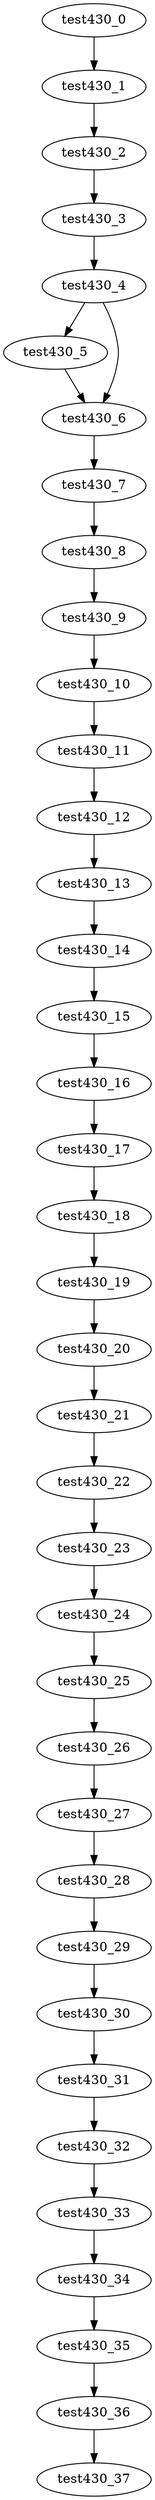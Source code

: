 digraph G {
test430_0->test430_1;
test430_1->test430_2;
test430_2->test430_3;
test430_3->test430_4;
test430_4->test430_5;
test430_4->test430_6;
test430_5->test430_6;
test430_6->test430_7;
test430_7->test430_8;
test430_8->test430_9;
test430_9->test430_10;
test430_10->test430_11;
test430_11->test430_12;
test430_12->test430_13;
test430_13->test430_14;
test430_14->test430_15;
test430_15->test430_16;
test430_16->test430_17;
test430_17->test430_18;
test430_18->test430_19;
test430_19->test430_20;
test430_20->test430_21;
test430_21->test430_22;
test430_22->test430_23;
test430_23->test430_24;
test430_24->test430_25;
test430_25->test430_26;
test430_26->test430_27;
test430_27->test430_28;
test430_28->test430_29;
test430_29->test430_30;
test430_30->test430_31;
test430_31->test430_32;
test430_32->test430_33;
test430_33->test430_34;
test430_34->test430_35;
test430_35->test430_36;
test430_36->test430_37;

}
